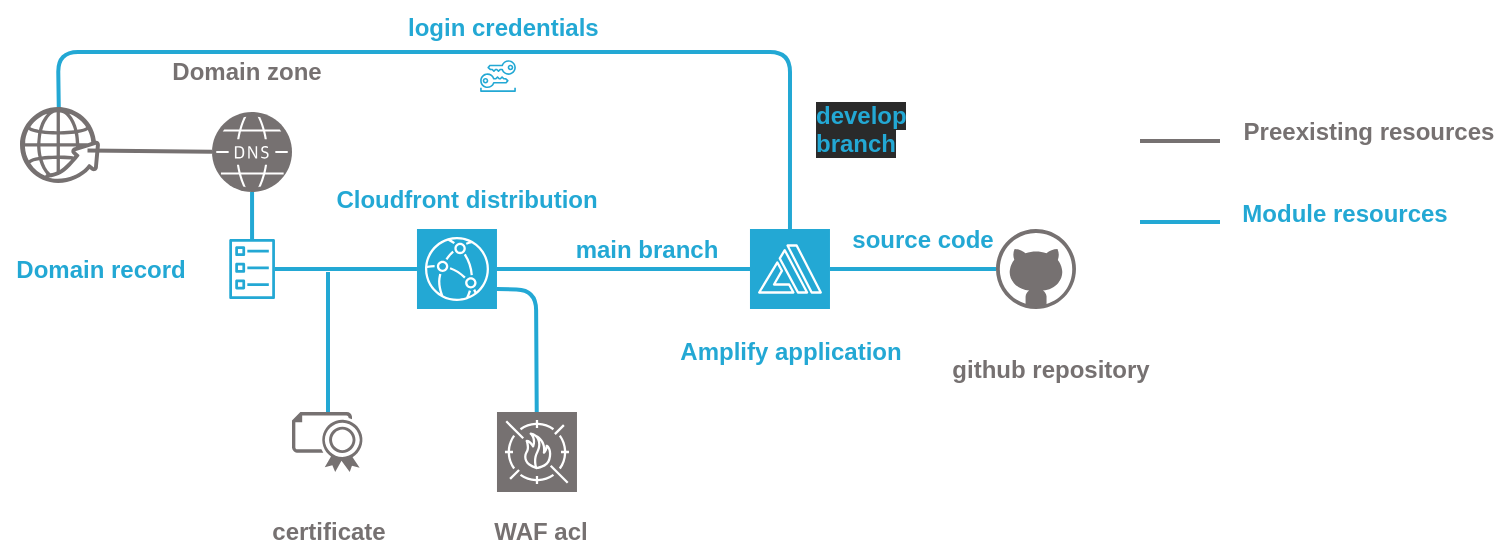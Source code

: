 <mxfile pages="1">
    <diagram id="4aA8682Oxr7YlsX3xrEW" name="Page-1">
        <mxGraphModel dx="1482" dy="485" grid="1" gridSize="10" guides="1" tooltips="1" connect="1" arrows="1" fold="1" page="1" pageScale="1" pageWidth="827" pageHeight="1169" math="0" shadow="0">
            <root>
                <mxCell id="0"/>
                <mxCell id="1" parent="0"/>
                <mxCell id="asYjwT--wiLLLTKxJUm1-16" value="" style="endArrow=none;html=1;strokeColor=#767171;fontColor=#767171;fontSize=27;spacing=7;strokeWidth=2;" parent="1" edge="1">
                    <mxGeometry width="50" height="50" relative="1" as="geometry">
                        <mxPoint x="490" y="84.5" as="sourcePoint"/>
                        <mxPoint x="530" y="84.5" as="targetPoint"/>
                    </mxGeometry>
                </mxCell>
                <mxCell id="asYjwT--wiLLLTKxJUm1-17" value="" style="endArrow=none;html=1;strokeColor=#23A8D4;fontColor=#767171;fontSize=27;spacing=7;strokeWidth=2;" parent="1" edge="1">
                    <mxGeometry width="50" height="50" relative="1" as="geometry">
                        <mxPoint x="490" y="125" as="sourcePoint"/>
                        <mxPoint x="530" y="125" as="targetPoint"/>
                    </mxGeometry>
                </mxCell>
                <mxCell id="asYjwT--wiLLLTKxJUm1-18" value="&lt;font style=&quot;font-size: 12px&quot;&gt;Preexisting resources&lt;/font&gt;" style="text;html=1;resizable=0;autosize=1;align=center;verticalAlign=middle;points=[];fillColor=none;strokeColor=none;rounded=0;fontSize=12;fontColor=#767171;fontStyle=1" parent="1" vertex="1">
                    <mxGeometry x="539" y="70" width="130" height="20" as="geometry"/>
                </mxCell>
                <mxCell id="asYjwT--wiLLLTKxJUm1-19" value="&lt;font style=&quot;font-size: 12px&quot;&gt;Module resources&lt;/font&gt;" style="text;html=1;resizable=0;autosize=1;align=center;verticalAlign=middle;points=[];fillColor=none;strokeColor=none;rounded=0;fontSize=12;fontColor=#23A8D4;fontStyle=1" parent="1" vertex="1">
                    <mxGeometry x="537" y="111" width="110" height="20" as="geometry"/>
                </mxCell>
                <mxCell id="12" value="" style="sketch=0;points=[[0,0,0],[0.25,0,0],[0.5,0,0],[0.75,0,0],[1,0,0],[0,1,0],[0.25,1,0],[0.5,1,0],[0.75,1,0],[1,1,0],[0,0.25,0],[0,0.5,0],[0,0.75,0],[1,0.25,0],[1,0.5,0],[1,0.75,0]];outlineConnect=0;fontColor=#232F3E;gradientColor=none;gradientDirection=north;fillColor=#23A8D4;strokeColor=#ffffff;dashed=0;verticalLabelPosition=bottom;verticalAlign=top;align=center;html=1;fontSize=12;fontStyle=0;aspect=fixed;shape=mxgraph.aws4.resourceIcon;resIcon=mxgraph.aws4.cloudfront;" parent="1" vertex="1">
                    <mxGeometry x="128.49" y="128.5" width="40" height="40" as="geometry"/>
                </mxCell>
                <mxCell id="13" value="" style="sketch=0;points=[[0,0,0],[0.25,0,0],[0.5,0,0],[0.75,0,0],[1,0,0],[0,1,0],[0.25,1,0],[0.5,1,0],[0.75,1,0],[1,1,0],[0,0.25,0],[0,0.5,0],[0,0.75,0],[1,0.25,0],[1,0.5,0],[1,0.75,0]];outlineConnect=0;fontColor=#232F3E;gradientColor=none;gradientDirection=north;fillColor=#23A8D4;strokeColor=#ffffff;dashed=0;verticalLabelPosition=bottom;verticalAlign=top;align=center;html=1;fontSize=12;fontStyle=0;aspect=fixed;shape=mxgraph.aws4.resourceIcon;resIcon=mxgraph.aws4.amplify;" parent="1" vertex="1">
                    <mxGeometry x="294.99" y="128.5" width="40" height="40" as="geometry"/>
                </mxCell>
                <mxCell id="15" value="" style="verticalLabelPosition=bottom;html=1;verticalAlign=top;align=center;strokeColor=none;fillColor=#767171;shape=mxgraph.azure.github_code;pointerEvents=1;" parent="1" vertex="1">
                    <mxGeometry x="417.99" y="128.5" width="40" height="40" as="geometry"/>
                </mxCell>
                <mxCell id="16" value="&lt;font style=&quot;font-size: 12px&quot;&gt;github repository&lt;/font&gt;" style="text;html=1;resizable=0;autosize=1;align=center;verticalAlign=middle;points=[];fillColor=none;strokeColor=none;rounded=0;fontSize=12;fontColor=#767171;fontStyle=1" parent="1" vertex="1">
                    <mxGeometry x="390" y="188.5" width="110" height="20" as="geometry"/>
                </mxCell>
                <mxCell id="17" value="&lt;font style=&quot;font-size: 12px&quot;&gt;Amplify application&lt;/font&gt;" style="text;html=1;resizable=0;autosize=1;align=center;verticalAlign=middle;points=[];fillColor=none;strokeColor=none;rounded=0;fontSize=12;fontColor=#23A8D4;fontStyle=1" parent="1" vertex="1">
                    <mxGeometry x="249.99" y="180" width="130" height="20" as="geometry"/>
                </mxCell>
                <mxCell id="18" value="&lt;font style=&quot;font-size: 12px&quot;&gt;Cloudfront distribution&lt;/font&gt;" style="text;html=1;resizable=0;autosize=1;align=center;verticalAlign=middle;points=[];fillColor=none;strokeColor=none;rounded=0;fontSize=12;fontColor=#23A8D4;fontStyle=1" parent="1" vertex="1">
                    <mxGeometry x="78.49" y="103.5" width="150" height="20" as="geometry"/>
                </mxCell>
                <mxCell id="20" value="" style="endArrow=none;html=1;strokeColor=#23A8D4;fontColor=#767171;fontSize=27;spacing=7;strokeWidth=2;entryX=0;entryY=0.5;entryDx=0;entryDy=0;entryPerimeter=0;exitX=1;exitY=0.5;exitDx=0;exitDy=0;exitPerimeter=0;" parent="1" source="13" target="15" edge="1">
                    <mxGeometry width="50" height="50" relative="1" as="geometry">
                        <mxPoint x="257.99" y="8.5" as="sourcePoint"/>
                        <mxPoint x="297.99" y="8.5" as="targetPoint"/>
                    </mxGeometry>
                </mxCell>
                <mxCell id="21" value="source code" style="text;html=1;resizable=0;autosize=1;align=center;verticalAlign=middle;points=[];strokeColor=none;rounded=0;fontColor=#23A8D4;fontStyle=1" parent="1" vertex="1">
                    <mxGeometry x="335.99" y="123.5" width="90" height="20" as="geometry"/>
                </mxCell>
                <mxCell id="23" value="" style="endArrow=none;html=1;strokeColor=#23A8D4;fontColor=#767171;fontSize=27;spacing=7;strokeWidth=2;entryX=0.075;entryY=0.5;entryDx=0;entryDy=0;entryPerimeter=0;exitX=1;exitY=0.5;exitDx=0;exitDy=0;exitPerimeter=0;" parent="1" source="12" target="13" edge="1">
                    <mxGeometry width="50" height="50" relative="1" as="geometry">
                        <mxPoint x="344.99" y="158.5" as="sourcePoint"/>
                        <mxPoint x="427.99" y="158.5" as="targetPoint"/>
                    </mxGeometry>
                </mxCell>
                <mxCell id="24" value="main branch" style="text;html=1;resizable=0;autosize=1;align=center;verticalAlign=middle;points=[];strokeColor=none;rounded=0;fontColor=#23A8D4;fontStyle=1" parent="1" vertex="1">
                    <mxGeometry x="197.99" y="128.5" width="90" height="20" as="geometry"/>
                </mxCell>
                <mxCell id="26" value="" style="endArrow=none;html=1;strokeColor=#23A8D4;fontColor=#767171;fontSize=27;spacing=7;strokeWidth=2;entryX=0.5;entryY=0;entryDx=0;entryDy=0;entryPerimeter=0;exitX=0.485;exitY=0.029;exitDx=0;exitDy=0;exitPerimeter=0;" parent="1" edge="1" target="13" source="30">
                    <mxGeometry width="50" height="50" relative="1" as="geometry">
                        <mxPoint x="307.99" y="78.5" as="sourcePoint"/>
                        <mxPoint x="307.99" y="158.5" as="targetPoint"/>
                        <Array as="points">
                            <mxPoint x="-51" y="40"/>
                            <mxPoint x="315" y="40"/>
                        </Array>
                    </mxGeometry>
                </mxCell>
                <mxCell id="27" value="&lt;span style=&quot;color: rgb(35 , 168 , 212) ; font-family: &amp;#34;helvetica&amp;#34; ; font-size: 12px ; font-style: normal ; font-weight: 700 ; letter-spacing: normal ; text-align: center ; text-indent: 0px ; text-transform: none ; word-spacing: 0px ; background-color: rgb(42 , 42 , 42) ; display: inline ; float: none&quot;&gt;develop&lt;br&gt;branch&lt;/span&gt;" style="text;whiteSpace=wrap;html=1;" parent="1" vertex="1">
                    <mxGeometry x="325.99" y="57.5" width="110" height="30" as="geometry"/>
                </mxCell>
                <mxCell id="28" value="" style="verticalLabelPosition=bottom;html=1;verticalAlign=top;align=center;strokeColor=none;fillColor=#767171;shape=mxgraph.azure.certificate;pointerEvents=1;" parent="1" vertex="1">
                    <mxGeometry x="66" y="220" width="36" height="30" as="geometry"/>
                </mxCell>
                <mxCell id="29" value="" style="sketch=0;outlineConnect=0;fontColor=#232F3E;gradientColor=none;fillColor=#23A8D4;strokeColor=none;dashed=0;verticalLabelPosition=bottom;verticalAlign=top;align=center;html=1;fontSize=12;fontStyle=0;aspect=fixed;pointerEvents=1;shape=mxgraph.aws4.long_term_security_credential;" parent="1" vertex="1">
                    <mxGeometry x="160" y="44.08" width="18" height="15.92" as="geometry"/>
                </mxCell>
                <mxCell id="30" value="" style="sketch=0;html=1;aspect=fixed;strokeColor=none;shadow=0;align=center;verticalAlign=top;fillColor=#767171;shape=mxgraph.gcp2.globe_world" parent="1" vertex="1">
                    <mxGeometry x="-70" y="67.5" width="40" height="38" as="geometry"/>
                </mxCell>
                <mxCell id="31" value="" style="sketch=0;points=[[0,0,0],[0.25,0,0],[0.5,0,0],[0.75,0,0],[1,0,0],[0,1,0],[0.25,1,0],[0.5,1,0],[0.75,1,0],[1,1,0],[0,0.25,0],[0,0.5,0],[0,0.75,0],[1,0.25,0],[1,0.5,0],[1,0.75,0]];outlineConnect=0;fontColor=#232F3E;gradientColor=none;gradientDirection=north;fillColor=#767171;strokeColor=#ffffff;dashed=0;verticalLabelPosition=bottom;verticalAlign=top;align=center;html=1;fontSize=12;fontStyle=0;aspect=fixed;shape=mxgraph.aws4.resourceIcon;resIcon=mxgraph.aws4.waf;" parent="1" vertex="1">
                    <mxGeometry x="168.49" y="220" width="40" height="40" as="geometry"/>
                </mxCell>
                <mxCell id="32" value="" style="endArrow=none;html=1;strokeColor=#23A8D4;fontColor=#767171;fontSize=27;spacing=7;strokeWidth=2;exitX=1;exitY=0.75;exitDx=0;exitDy=0;exitPerimeter=0;" parent="1" source="12" target="31" edge="1">
                    <mxGeometry width="50" height="50" relative="1" as="geometry">
                        <mxPoint x="257.99" y="8.5" as="sourcePoint"/>
                        <mxPoint x="297.99" y="8.5" as="targetPoint"/>
                        <Array as="points">
                            <mxPoint x="188" y="159"/>
                        </Array>
                    </mxGeometry>
                </mxCell>
                <mxCell id="33" value="&lt;font style=&quot;font-size: 12px&quot;&gt;WAF acl&lt;/font&gt;" style="text;html=1;resizable=0;autosize=1;align=center;verticalAlign=middle;points=[];fillColor=none;strokeColor=none;rounded=0;fontSize=12;fontColor=#767171;fontStyle=1" parent="1" vertex="1">
                    <mxGeometry x="160" y="270" width="60" height="20" as="geometry"/>
                </mxCell>
                <mxCell id="38" value="" style="sketch=0;pointerEvents=1;shadow=0;dashed=0;html=1;strokeColor=none;fillColor=#767171;labelPosition=center;verticalLabelPosition=bottom;verticalAlign=top;align=center;outlineConnect=0;shape=mxgraph.veeam2.dns;labelBackgroundColor=none;fontColor=none;aspect=fixed;" parent="1" vertex="1">
                    <mxGeometry x="26" y="70" width="40" height="40" as="geometry"/>
                </mxCell>
                <mxCell id="39" value="&lt;font style=&quot;font-size: 12px&quot;&gt;Domain zone&lt;/font&gt;" style="text;html=1;resizable=0;autosize=1;align=center;verticalAlign=middle;points=[];fillColor=none;strokeColor=none;rounded=0;fontSize=12;fontColor=#767171;fontStyle=1" parent="1" vertex="1">
                    <mxGeometry x="-2.44" y="40" width="90" height="20" as="geometry"/>
                </mxCell>
                <mxCell id="41" value="" style="sketch=0;outlineConnect=0;fontColor=#232F3E;gradientColor=none;fillColor=#23A8D4;strokeColor=none;dashed=0;verticalLabelPosition=bottom;verticalAlign=top;align=center;html=1;fontSize=12;fontStyle=0;aspect=fixed;pointerEvents=1;shape=mxgraph.aws4.ecs_task;labelBackgroundColor=none;" parent="1" vertex="1">
                    <mxGeometry x="34.49" y="133.5" width="23.13" height="30" as="geometry"/>
                </mxCell>
                <mxCell id="42" value="&lt;font style=&quot;font-size: 12px&quot;&gt;Domain record&lt;/font&gt;" style="text;html=1;resizable=0;autosize=1;align=center;verticalAlign=middle;points=[];fillColor=none;strokeColor=none;rounded=0;fontSize=12;fontColor=#23A8D4;fontStyle=1" parent="1" vertex="1">
                    <mxGeometry x="-80.0" y="138.5" width="100" height="20" as="geometry"/>
                </mxCell>
                <mxCell id="44" value="" style="endArrow=none;html=1;strokeColor=#767171;fontColor=#767171;fontSize=27;spacing=7;strokeWidth=2;exitX=0.844;exitY=0.573;exitDx=0;exitDy=0;exitPerimeter=0;" parent="1" source="30" target="38" edge="1">
                    <mxGeometry width="50" height="50" relative="1" as="geometry">
                        <mxPoint x="250" y="89.5" as="sourcePoint"/>
                        <mxPoint x="30" y="84" as="targetPoint"/>
                    </mxGeometry>
                </mxCell>
                <mxCell id="45" value="" style="endArrow=none;html=1;strokeColor=#23A8D4;fontColor=#767171;fontSize=27;spacing=7;strokeWidth=2;" parent="1" source="38" target="41" edge="1">
                    <mxGeometry width="50" height="50" relative="1" as="geometry">
                        <mxPoint x="250" y="130" as="sourcePoint"/>
                        <mxPoint x="290" y="130" as="targetPoint"/>
                    </mxGeometry>
                </mxCell>
                <mxCell id="46" value="" style="endArrow=none;html=1;strokeColor=#23A8D4;fontColor=#767171;fontSize=27;spacing=7;strokeWidth=2;entryX=0;entryY=0.5;entryDx=0;entryDy=0;entryPerimeter=0;" parent="1" source="41" target="12" edge="1">
                    <mxGeometry width="50" height="50" relative="1" as="geometry">
                        <mxPoint x="178.49" y="161.5" as="sourcePoint"/>
                        <mxPoint x="307.99" y="161.5" as="targetPoint"/>
                    </mxGeometry>
                </mxCell>
                <mxCell id="47" value="" style="endArrow=none;html=1;strokeColor=#23A8D4;fontColor=#767171;fontSize=27;spacing=7;strokeWidth=2;exitX=0.5;exitY=0;exitDx=0;exitDy=0;exitPerimeter=0;" parent="1" source="28" edge="1">
                    <mxGeometry width="50" height="50" relative="1" as="geometry">
                        <mxPoint x="67.475" y="158.5" as="sourcePoint"/>
                        <mxPoint x="84" y="150" as="targetPoint"/>
                    </mxGeometry>
                </mxCell>
                <mxCell id="48" value="&lt;font style=&quot;font-size: 12px&quot;&gt;certificate&lt;/font&gt;" style="text;html=1;resizable=0;autosize=1;align=center;verticalAlign=middle;points=[];fillColor=none;strokeColor=none;rounded=0;fontSize=12;fontColor=#767171;fontStyle=1" parent="1" vertex="1">
                    <mxGeometry x="49.0" y="270" width="70" height="20" as="geometry"/>
                </mxCell>
                <mxCell id="49" value="&lt;div style=&quot;text-align: center&quot;&gt;&lt;span&gt;&lt;font color=&quot;#23a8d4&quot; face=&quot;helvetica&quot;&gt;&lt;b&gt;login credentials&lt;/b&gt;&lt;/font&gt;&lt;/span&gt;&lt;/div&gt;" style="text;whiteSpace=wrap;html=1;" vertex="1" parent="1">
                    <mxGeometry x="122.49" y="14.08" width="110" height="30" as="geometry"/>
                </mxCell>
            </root>
        </mxGraphModel>
    </diagram>
</mxfile>